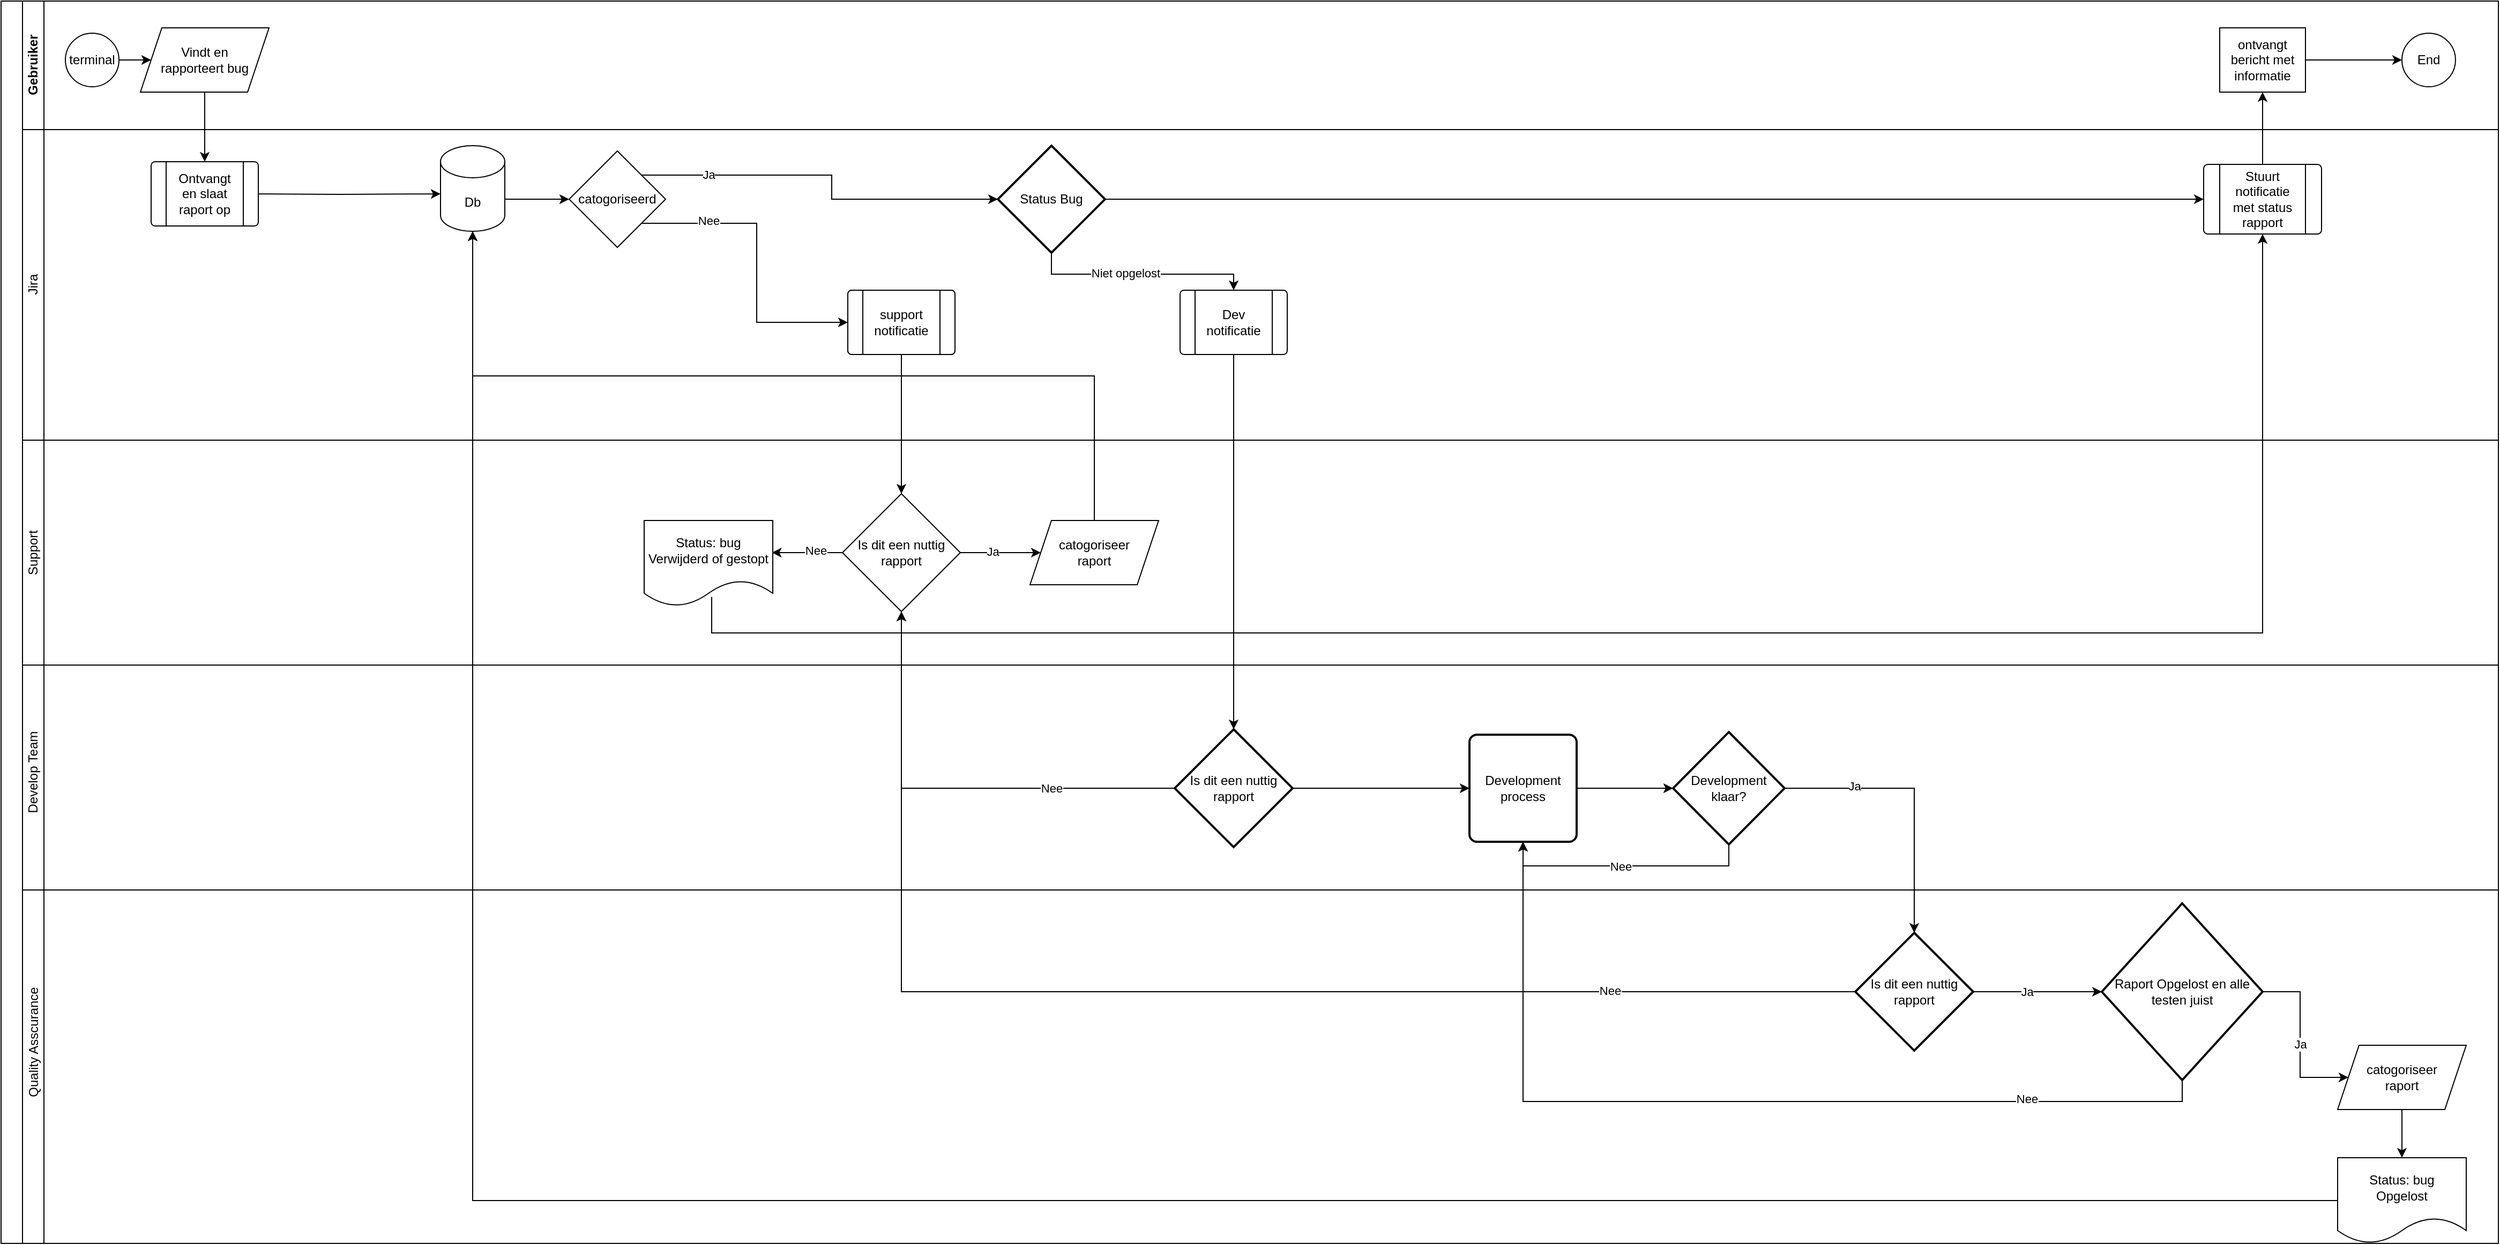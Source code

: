 <mxfile version="20.5.1" type="device"><diagram id="prtHgNgQTEPvFCAcTncT" name="Page-1"><mxGraphModel dx="3555" dy="1950" grid="1" gridSize="10" guides="1" tooltips="1" connect="1" arrows="1" fold="1" page="1" pageScale="1" pageWidth="827" pageHeight="1169" math="0" shadow="0"><root><mxCell id="0"/><mxCell id="1" parent="0"/><mxCell id="dNxyNK7c78bLwvsdeMH5-19" value="" style="swimlane;html=1;childLayout=stackLayout;resizeParent=1;resizeParentMax=0;horizontal=0;startSize=20;horizontalStack=0;" parent="1" vertex="1"><mxGeometry x="120" y="120" width="2330" height="1160" as="geometry"/></mxCell><mxCell id="wBILIugxf_-KiPwpXv4Y-53" style="edgeStyle=orthogonalEdgeStyle;rounded=0;orthogonalLoop=1;jettySize=auto;html=1;exitX=0.5;exitY=0;exitDx=0;exitDy=0;entryX=0.5;entryY=1;entryDx=0;entryDy=0;" edge="1" parent="dNxyNK7c78bLwvsdeMH5-19" source="wBILIugxf_-KiPwpXv4Y-51" target="wBILIugxf_-KiPwpXv4Y-36"><mxGeometry relative="1" as="geometry"/></mxCell><mxCell id="dNxyNK7c78bLwvsdeMH5-20" value="&lt;div&gt;Gebruiker&lt;/div&gt;" style="swimlane;html=1;startSize=20;horizontal=0;" parent="dNxyNK7c78bLwvsdeMH5-19" vertex="1"><mxGeometry x="20" width="2310" height="120" as="geometry"/></mxCell><mxCell id="dNxyNK7c78bLwvsdeMH5-25" value="" style="edgeStyle=orthogonalEdgeStyle;rounded=0;orthogonalLoop=1;jettySize=auto;html=1;" parent="dNxyNK7c78bLwvsdeMH5-20" source="dNxyNK7c78bLwvsdeMH5-23" edge="1"><mxGeometry relative="1" as="geometry"><mxPoint x="120" y="55" as="targetPoint"/></mxGeometry></mxCell><mxCell id="dNxyNK7c78bLwvsdeMH5-23" value="terminal" style="ellipse;whiteSpace=wrap;html=1;" parent="dNxyNK7c78bLwvsdeMH5-20" vertex="1"><mxGeometry x="40" y="30" width="50" height="50" as="geometry"/></mxCell><mxCell id="wBILIugxf_-KiPwpXv4Y-38" style="edgeStyle=orthogonalEdgeStyle;rounded=0;orthogonalLoop=1;jettySize=auto;html=1;" edge="1" parent="dNxyNK7c78bLwvsdeMH5-20" source="wBILIugxf_-KiPwpXv4Y-36" target="wBILIugxf_-KiPwpXv4Y-37"><mxGeometry relative="1" as="geometry"/></mxCell><mxCell id="wBILIugxf_-KiPwpXv4Y-36" value="ontvangt bericht met informatie" style="rounded=0;whiteSpace=wrap;html=1;fontFamily=Helvetica;fontSize=12;fontColor=#000000;align=center;" vertex="1" parent="dNxyNK7c78bLwvsdeMH5-20"><mxGeometry x="2050" y="25" width="80" height="60" as="geometry"/></mxCell><mxCell id="wBILIugxf_-KiPwpXv4Y-37" value="End" style="ellipse;whiteSpace=wrap;html=1;aspect=fixed;" vertex="1" parent="dNxyNK7c78bLwvsdeMH5-20"><mxGeometry x="2220" y="30" width="50" height="50" as="geometry"/></mxCell><mxCell id="wBILIugxf_-KiPwpXv4Y-39" value="&lt;div&gt;Vindt en &lt;br&gt;&lt;/div&gt;&lt;div&gt;rapporteert bug&lt;/div&gt;" style="shape=parallelogram;perimeter=parallelogramPerimeter;whiteSpace=wrap;html=1;fixedSize=1;" vertex="1" parent="dNxyNK7c78bLwvsdeMH5-20"><mxGeometry x="110" y="25" width="120" height="60" as="geometry"/></mxCell><mxCell id="dNxyNK7c78bLwvsdeMH5-21" value="Jira" style="swimlane;html=1;startSize=20;horizontal=0;fontStyle=0" parent="dNxyNK7c78bLwvsdeMH5-19" vertex="1"><mxGeometry x="20" y="120" width="2310" height="290" as="geometry"/></mxCell><mxCell id="dNxyNK7c78bLwvsdeMH5-29" value="" style="edgeStyle=orthogonalEdgeStyle;rounded=0;orthogonalLoop=1;jettySize=auto;html=1;endArrow=classic;endFill=1;entryX=0;entryY=0.563;entryDx=0;entryDy=0;entryPerimeter=0;" parent="dNxyNK7c78bLwvsdeMH5-21" target="wBILIugxf_-KiPwpXv4Y-22" edge="1"><mxGeometry relative="1" as="geometry"><mxPoint x="200" y="60" as="sourcePoint"/><mxPoint x="260" y="60" as="targetPoint"/></mxGeometry></mxCell><mxCell id="wBILIugxf_-KiPwpXv4Y-2" value="&lt;div style=&quot;line-height: 1.2;&quot; align=&quot;center&quot;&gt;&lt;br&gt;&lt;/div&gt;" style="verticalLabelPosition=bottom;verticalAlign=top;html=1;shape=process;whiteSpace=wrap;rounded=1;size=0.14;arcSize=6;" vertex="1" parent="dNxyNK7c78bLwvsdeMH5-21"><mxGeometry x="120" y="30" width="100" height="60" as="geometry"/></mxCell><mxCell id="wBILIugxf_-KiPwpXv4Y-21" value="Ontvangt en slaat raport op" style="text;html=1;strokeColor=none;fillColor=none;align=center;verticalAlign=middle;whiteSpace=wrap;rounded=0;" vertex="1" parent="dNxyNK7c78bLwvsdeMH5-21"><mxGeometry x="140" y="45" width="60" height="30" as="geometry"/></mxCell><mxCell id="wBILIugxf_-KiPwpXv4Y-28" style="edgeStyle=orthogonalEdgeStyle;rounded=0;orthogonalLoop=1;jettySize=auto;html=1;entryX=0;entryY=0.5;entryDx=0;entryDy=0;exitX=1;exitY=1;exitDx=0;exitDy=0;" edge="1" parent="dNxyNK7c78bLwvsdeMH5-21" source="wBILIugxf_-KiPwpXv4Y-87" target="wBILIugxf_-KiPwpXv4Y-26"><mxGeometry relative="1" as="geometry"><mxPoint x="700" y="60" as="sourcePoint"/></mxGeometry></mxCell><mxCell id="wBILIugxf_-KiPwpXv4Y-88" value="&lt;div&gt;Nee&lt;/div&gt;&lt;div&gt;&lt;br&gt;&lt;/div&gt;" style="edgeLabel;html=1;align=center;verticalAlign=middle;resizable=0;points=[];" vertex="1" connectable="0" parent="wBILIugxf_-KiPwpXv4Y-28"><mxGeometry x="-0.22" y="-2" relative="1" as="geometry"><mxPoint x="-43" y="1" as="offset"/></mxGeometry></mxCell><mxCell id="wBILIugxf_-KiPwpXv4Y-108" style="edgeStyle=orthogonalEdgeStyle;rounded=0;orthogonalLoop=1;jettySize=auto;html=1;entryX=0;entryY=0.5;entryDx=0;entryDy=0;" edge="1" parent="dNxyNK7c78bLwvsdeMH5-21" target="wBILIugxf_-KiPwpXv4Y-87"><mxGeometry relative="1" as="geometry"><mxPoint x="450" y="55" as="sourcePoint"/><Array as="points"><mxPoint x="450" y="65"/></Array></mxGeometry></mxCell><mxCell id="wBILIugxf_-KiPwpXv4Y-22" value="Db" style="shape=cylinder3;whiteSpace=wrap;html=1;boundedLbl=1;backgroundOutline=1;size=15;" vertex="1" parent="dNxyNK7c78bLwvsdeMH5-21"><mxGeometry x="390" y="15" width="60" height="80" as="geometry"/></mxCell><mxCell id="wBILIugxf_-KiPwpXv4Y-26" value="" style="verticalLabelPosition=bottom;verticalAlign=top;html=1;shape=process;whiteSpace=wrap;rounded=1;size=0.14;arcSize=6;" vertex="1" parent="dNxyNK7c78bLwvsdeMH5-21"><mxGeometry x="770" y="150" width="100" height="60" as="geometry"/></mxCell><mxCell id="wBILIugxf_-KiPwpXv4Y-27" value="support notificatie" style="text;html=1;strokeColor=none;fillColor=none;align=center;verticalAlign=middle;whiteSpace=wrap;rounded=0;" vertex="1" parent="dNxyNK7c78bLwvsdeMH5-21"><mxGeometry x="790" y="165" width="60" height="30" as="geometry"/></mxCell><mxCell id="wBILIugxf_-KiPwpXv4Y-51" value="" style="verticalLabelPosition=bottom;verticalAlign=top;html=1;shape=process;whiteSpace=wrap;rounded=1;size=0.14;arcSize=6;" vertex="1" parent="dNxyNK7c78bLwvsdeMH5-21"><mxGeometry x="2035" y="32.5" width="110" height="65" as="geometry"/></mxCell><mxCell id="wBILIugxf_-KiPwpXv4Y-52" value="Stuurt notificatie met status rapport" style="text;html=1;strokeColor=none;fillColor=none;align=center;verticalAlign=middle;whiteSpace=wrap;rounded=0;" vertex="1" parent="dNxyNK7c78bLwvsdeMH5-21"><mxGeometry x="2060" y="50" width="60" height="30" as="geometry"/></mxCell><mxCell id="wBILIugxf_-KiPwpXv4Y-103" style="edgeStyle=orthogonalEdgeStyle;rounded=0;orthogonalLoop=1;jettySize=auto;html=1;exitX=1;exitY=0;exitDx=0;exitDy=0;entryX=0;entryY=0.5;entryDx=0;entryDy=0;entryPerimeter=0;" edge="1" parent="dNxyNK7c78bLwvsdeMH5-21" source="wBILIugxf_-KiPwpXv4Y-87" target="wBILIugxf_-KiPwpXv4Y-200"><mxGeometry relative="1" as="geometry"><mxPoint x="995.043" y="42.957" as="targetPoint"/></mxGeometry></mxCell><mxCell id="wBILIugxf_-KiPwpXv4Y-199" value="Ja" style="edgeLabel;html=1;align=center;verticalAlign=middle;resizable=0;points=[];" vertex="1" connectable="0" parent="wBILIugxf_-KiPwpXv4Y-103"><mxGeometry x="-0.045" y="-1" relative="1" as="geometry"><mxPoint x="-107" y="-2" as="offset"/></mxGeometry></mxCell><mxCell id="wBILIugxf_-KiPwpXv4Y-87" value="catogoriseerd" style="rhombus;whiteSpace=wrap;html=1;" vertex="1" parent="dNxyNK7c78bLwvsdeMH5-21"><mxGeometry x="510" y="20" width="90" height="90" as="geometry"/></mxCell><mxCell id="wBILIugxf_-KiPwpXv4Y-106" value="" style="verticalLabelPosition=bottom;verticalAlign=top;html=1;shape=process;whiteSpace=wrap;rounded=1;size=0.14;arcSize=6;" vertex="1" parent="dNxyNK7c78bLwvsdeMH5-21"><mxGeometry x="1080" y="150" width="100" height="60" as="geometry"/></mxCell><mxCell id="wBILIugxf_-KiPwpXv4Y-107" value="Dev notificatie" style="text;html=1;strokeColor=none;fillColor=none;align=center;verticalAlign=middle;whiteSpace=wrap;rounded=0;" vertex="1" parent="dNxyNK7c78bLwvsdeMH5-21"><mxGeometry x="1100" y="165" width="60" height="30" as="geometry"/></mxCell><mxCell id="wBILIugxf_-KiPwpXv4Y-202" style="edgeStyle=orthogonalEdgeStyle;rounded=0;orthogonalLoop=1;jettySize=auto;html=1;exitX=0.5;exitY=1;exitDx=0;exitDy=0;exitPerimeter=0;entryX=0.5;entryY=0;entryDx=0;entryDy=0;" edge="1" parent="dNxyNK7c78bLwvsdeMH5-21" source="wBILIugxf_-KiPwpXv4Y-200" target="wBILIugxf_-KiPwpXv4Y-106"><mxGeometry relative="1" as="geometry"><Array as="points"><mxPoint x="960" y="135"/><mxPoint x="1130" y="135"/></Array></mxGeometry></mxCell><mxCell id="wBILIugxf_-KiPwpXv4Y-203" value="Niet opgelost" style="edgeLabel;html=1;align=center;verticalAlign=middle;resizable=0;points=[];" vertex="1" connectable="0" parent="wBILIugxf_-KiPwpXv4Y-202"><mxGeometry x="-0.379" relative="1" as="geometry"><mxPoint x="25" y="-1" as="offset"/></mxGeometry></mxCell><mxCell id="wBILIugxf_-KiPwpXv4Y-207" style="edgeStyle=orthogonalEdgeStyle;rounded=0;orthogonalLoop=1;jettySize=auto;html=1;exitX=1;exitY=0.5;exitDx=0;exitDy=0;exitPerimeter=0;entryX=0;entryY=0.5;entryDx=0;entryDy=0;" edge="1" parent="dNxyNK7c78bLwvsdeMH5-21" source="wBILIugxf_-KiPwpXv4Y-200" target="wBILIugxf_-KiPwpXv4Y-51"><mxGeometry relative="1" as="geometry"><mxPoint x="1870" y="60" as="targetPoint"/><Array as="points"><mxPoint x="1970" y="65"/><mxPoint x="1970" y="65"/></Array></mxGeometry></mxCell><mxCell id="wBILIugxf_-KiPwpXv4Y-200" value="Status Bug" style="strokeWidth=2;html=1;shape=mxgraph.flowchart.decision;whiteSpace=wrap;" vertex="1" parent="dNxyNK7c78bLwvsdeMH5-21"><mxGeometry x="910" y="15" width="100" height="100" as="geometry"/></mxCell><mxCell id="dNxyNK7c78bLwvsdeMH5-22" value="" style="swimlane;html=1;startSize=20;horizontal=0;" parent="dNxyNK7c78bLwvsdeMH5-19" vertex="1"><mxGeometry x="20" y="410" width="2310" height="750" as="geometry"/></mxCell><mxCell id="wBILIugxf_-KiPwpXv4Y-50" style="edgeStyle=orthogonalEdgeStyle;rounded=0;orthogonalLoop=1;jettySize=auto;html=1;exitX=0;exitY=0.5;exitDx=0;exitDy=0;entryX=0.993;entryY=0.375;entryDx=0;entryDy=0;entryPerimeter=0;" edge="1" parent="dNxyNK7c78bLwvsdeMH5-22" source="wBILIugxf_-KiPwpXv4Y-29" target="wBILIugxf_-KiPwpXv4Y-49"><mxGeometry relative="1" as="geometry"/></mxCell><mxCell id="wBILIugxf_-KiPwpXv4Y-55" value="Nee" style="edgeLabel;html=1;align=center;verticalAlign=middle;resizable=0;points=[];" vertex="1" connectable="0" parent="wBILIugxf_-KiPwpXv4Y-50"><mxGeometry x="-0.219" y="-2" relative="1" as="geometry"><mxPoint as="offset"/></mxGeometry></mxCell><mxCell id="wBILIugxf_-KiPwpXv4Y-57" style="edgeStyle=orthogonalEdgeStyle;rounded=0;orthogonalLoop=1;jettySize=auto;html=1;exitX=1;exitY=0.5;exitDx=0;exitDy=0;entryX=0;entryY=0.5;entryDx=0;entryDy=0;" edge="1" parent="dNxyNK7c78bLwvsdeMH5-22" source="wBILIugxf_-KiPwpXv4Y-29" target="wBILIugxf_-KiPwpXv4Y-56"><mxGeometry relative="1" as="geometry"/></mxCell><mxCell id="wBILIugxf_-KiPwpXv4Y-62" value="Ja" style="edgeLabel;html=1;align=center;verticalAlign=middle;resizable=0;points=[];" vertex="1" connectable="0" parent="wBILIugxf_-KiPwpXv4Y-57"><mxGeometry x="-0.215" y="-1" relative="1" as="geometry"><mxPoint y="-2" as="offset"/></mxGeometry></mxCell><mxCell id="wBILIugxf_-KiPwpXv4Y-29" value="Is dit een nuttig rapport" style="rhombus;whiteSpace=wrap;html=1;" vertex="1" parent="dNxyNK7c78bLwvsdeMH5-22"><mxGeometry x="765" y="50" width="110" height="110" as="geometry"/></mxCell><mxCell id="wBILIugxf_-KiPwpXv4Y-49" value="Status: bug Verwijderd of gestopt" style="shape=document;whiteSpace=wrap;html=1;boundedLbl=1;" vertex="1" parent="dNxyNK7c78bLwvsdeMH5-22"><mxGeometry x="580" y="75" width="120" height="80" as="geometry"/></mxCell><mxCell id="wBILIugxf_-KiPwpXv4Y-56" value="&lt;div&gt;catogoriseer &lt;br&gt;&lt;/div&gt;&lt;div&gt;raport&lt;/div&gt;" style="shape=parallelogram;perimeter=parallelogramPerimeter;whiteSpace=wrap;html=1;fixedSize=1;" vertex="1" parent="dNxyNK7c78bLwvsdeMH5-22"><mxGeometry x="940" y="75" width="120" height="60" as="geometry"/></mxCell><mxCell id="wBILIugxf_-KiPwpXv4Y-146" value="" style="swimlane;html=1;startSize=20;horizontal=0;" vertex="1" parent="dNxyNK7c78bLwvsdeMH5-22"><mxGeometry y="210" width="2310" height="540" as="geometry"/></mxCell><mxCell id="wBILIugxf_-KiPwpXv4Y-164" style="edgeStyle=orthogonalEdgeStyle;rounded=0;orthogonalLoop=1;jettySize=auto;html=1;exitX=1;exitY=0.5;exitDx=0;exitDy=0;exitPerimeter=0;entryX=0;entryY=0.5;entryDx=0;entryDy=0;" edge="1" parent="wBILIugxf_-KiPwpXv4Y-146" source="wBILIugxf_-KiPwpXv4Y-157" target="wBILIugxf_-KiPwpXv4Y-160"><mxGeometry relative="1" as="geometry"/></mxCell><mxCell id="wBILIugxf_-KiPwpXv4Y-157" value="Is dit een nuttig rapport" style="strokeWidth=2;html=1;shape=mxgraph.flowchart.decision;whiteSpace=wrap;" vertex="1" parent="wBILIugxf_-KiPwpXv4Y-146"><mxGeometry x="1075" y="60" width="110" height="110" as="geometry"/></mxCell><mxCell id="wBILIugxf_-KiPwpXv4Y-166" style="edgeStyle=orthogonalEdgeStyle;rounded=0;orthogonalLoop=1;jettySize=auto;html=1;exitX=1;exitY=0.5;exitDx=0;exitDy=0;entryX=0;entryY=0.5;entryDx=0;entryDy=0;entryPerimeter=0;" edge="1" parent="wBILIugxf_-KiPwpXv4Y-146" source="wBILIugxf_-KiPwpXv4Y-160" target="wBILIugxf_-KiPwpXv4Y-165"><mxGeometry relative="1" as="geometry"/></mxCell><mxCell id="wBILIugxf_-KiPwpXv4Y-160" value="Development process" style="rounded=1;whiteSpace=wrap;html=1;absoluteArcSize=1;arcSize=14;strokeWidth=2;" vertex="1" parent="wBILIugxf_-KiPwpXv4Y-146"><mxGeometry x="1350" y="65" width="100" height="100" as="geometry"/></mxCell><mxCell id="wBILIugxf_-KiPwpXv4Y-167" style="edgeStyle=orthogonalEdgeStyle;rounded=0;orthogonalLoop=1;jettySize=auto;html=1;exitX=0.5;exitY=1;exitDx=0;exitDy=0;exitPerimeter=0;entryX=0.5;entryY=1;entryDx=0;entryDy=0;" edge="1" parent="wBILIugxf_-KiPwpXv4Y-146" source="wBILIugxf_-KiPwpXv4Y-165" target="wBILIugxf_-KiPwpXv4Y-160"><mxGeometry relative="1" as="geometry"/></mxCell><mxCell id="wBILIugxf_-KiPwpXv4Y-175" value="Nee" style="edgeLabel;html=1;align=center;verticalAlign=middle;resizable=0;points=[];" vertex="1" connectable="0" parent="wBILIugxf_-KiPwpXv4Y-167"><mxGeometry x="0.154" relative="1" as="geometry"><mxPoint x="14" as="offset"/></mxGeometry></mxCell><mxCell id="wBILIugxf_-KiPwpXv4Y-177" style="edgeStyle=orthogonalEdgeStyle;rounded=0;orthogonalLoop=1;jettySize=auto;html=1;exitX=1;exitY=0.5;exitDx=0;exitDy=0;exitPerimeter=0;entryX=0.5;entryY=0;entryDx=0;entryDy=0;entryPerimeter=0;" edge="1" parent="wBILIugxf_-KiPwpXv4Y-146" source="wBILIugxf_-KiPwpXv4Y-165" target="wBILIugxf_-KiPwpXv4Y-245"><mxGeometry relative="1" as="geometry"/></mxCell><mxCell id="wBILIugxf_-KiPwpXv4Y-178" value="Ja" style="edgeLabel;html=1;align=center;verticalAlign=middle;resizable=0;points=[];" vertex="1" connectable="0" parent="wBILIugxf_-KiPwpXv4Y-177"><mxGeometry x="-0.866" y="-1" relative="1" as="geometry"><mxPoint x="48" y="-3" as="offset"/></mxGeometry></mxCell><mxCell id="wBILIugxf_-KiPwpXv4Y-165" value="Development klaar?" style="strokeWidth=2;html=1;shape=mxgraph.flowchart.decision;whiteSpace=wrap;" vertex="1" parent="wBILIugxf_-KiPwpXv4Y-146"><mxGeometry x="1540" y="62.5" width="104" height="105" as="geometry"/></mxCell><mxCell id="wBILIugxf_-KiPwpXv4Y-168" value="" style="swimlane;html=1;startSize=20;horizontal=0;" vertex="1" parent="wBILIugxf_-KiPwpXv4Y-146"><mxGeometry y="210" width="2310" height="330" as="geometry"/></mxCell><mxCell id="wBILIugxf_-KiPwpXv4Y-196" style="edgeStyle=orthogonalEdgeStyle;rounded=0;orthogonalLoop=1;jettySize=auto;html=1;exitX=1;exitY=0.5;exitDx=0;exitDy=0;exitPerimeter=0;entryX=0;entryY=0.5;entryDx=0;entryDy=0;" edge="1" parent="wBILIugxf_-KiPwpXv4Y-168" source="wBILIugxf_-KiPwpXv4Y-176" target="wBILIugxf_-KiPwpXv4Y-194"><mxGeometry relative="1" as="geometry"/></mxCell><mxCell id="wBILIugxf_-KiPwpXv4Y-248" value="Ja" style="edgeLabel;html=1;align=center;verticalAlign=middle;resizable=0;points=[];" vertex="1" connectable="0" parent="wBILIugxf_-KiPwpXv4Y-196"><mxGeometry x="0.043" relative="1" as="geometry"><mxPoint as="offset"/></mxGeometry></mxCell><mxCell id="wBILIugxf_-KiPwpXv4Y-176" value="Raport Opgelost en alle testen juist" style="strokeWidth=2;html=1;shape=mxgraph.flowchart.decision;whiteSpace=wrap;" vertex="1" parent="wBILIugxf_-KiPwpXv4Y-168"><mxGeometry x="1940" y="12.5" width="150" height="165" as="geometry"/></mxCell><mxCell id="wBILIugxf_-KiPwpXv4Y-197" value="" style="edgeStyle=orthogonalEdgeStyle;rounded=0;orthogonalLoop=1;jettySize=auto;html=1;" edge="1" parent="wBILIugxf_-KiPwpXv4Y-168" source="wBILIugxf_-KiPwpXv4Y-194" target="wBILIugxf_-KiPwpXv4Y-195"><mxGeometry relative="1" as="geometry"/></mxCell><mxCell id="wBILIugxf_-KiPwpXv4Y-194" value="&lt;div&gt;catogoriseer &lt;br&gt;&lt;/div&gt;&lt;div&gt;raport&lt;/div&gt;" style="shape=parallelogram;perimeter=parallelogramPerimeter;whiteSpace=wrap;html=1;fixedSize=1;" vertex="1" parent="wBILIugxf_-KiPwpXv4Y-168"><mxGeometry x="2160" y="145" width="120" height="60" as="geometry"/></mxCell><mxCell id="wBILIugxf_-KiPwpXv4Y-195" value="&lt;div&gt;Status: bug &lt;br&gt;&lt;/div&gt;&lt;div&gt;Opgelost&lt;br&gt;&lt;/div&gt;" style="shape=document;whiteSpace=wrap;html=1;boundedLbl=1;" vertex="1" parent="wBILIugxf_-KiPwpXv4Y-168"><mxGeometry x="2160" y="250" width="120" height="80" as="geometry"/></mxCell><mxCell id="wBILIugxf_-KiPwpXv4Y-244" value="Quality Asscurance" style="text;html=1;strokeColor=none;fillColor=none;align=center;verticalAlign=middle;whiteSpace=wrap;rounded=0;rotation=-90;" vertex="1" parent="wBILIugxf_-KiPwpXv4Y-168"><mxGeometry x="-57.5" y="127.5" width="135" height="30" as="geometry"/></mxCell><mxCell id="wBILIugxf_-KiPwpXv4Y-246" style="edgeStyle=orthogonalEdgeStyle;rounded=0;orthogonalLoop=1;jettySize=auto;html=1;exitX=1;exitY=0.5;exitDx=0;exitDy=0;exitPerimeter=0;entryX=0;entryY=0.5;entryDx=0;entryDy=0;entryPerimeter=0;" edge="1" parent="wBILIugxf_-KiPwpXv4Y-168" source="wBILIugxf_-KiPwpXv4Y-245" target="wBILIugxf_-KiPwpXv4Y-176"><mxGeometry relative="1" as="geometry"/></mxCell><mxCell id="wBILIugxf_-KiPwpXv4Y-247" value="Ja" style="edgeLabel;html=1;align=center;verticalAlign=middle;resizable=0;points=[];" vertex="1" connectable="0" parent="wBILIugxf_-KiPwpXv4Y-246"><mxGeometry x="-0.167" y="-3" relative="1" as="geometry"><mxPoint y="-3" as="offset"/></mxGeometry></mxCell><mxCell id="wBILIugxf_-KiPwpXv4Y-245" value="Is dit een nuttig rapport" style="strokeWidth=2;html=1;shape=mxgraph.flowchart.decision;whiteSpace=wrap;" vertex="1" parent="wBILIugxf_-KiPwpXv4Y-168"><mxGeometry x="1710" y="40" width="110" height="110" as="geometry"/></mxCell><mxCell id="wBILIugxf_-KiPwpXv4Y-242" value="Develop Team" style="text;html=1;strokeColor=none;fillColor=none;align=center;verticalAlign=middle;whiteSpace=wrap;rounded=0;rotation=-90;" vertex="1" parent="wBILIugxf_-KiPwpXv4Y-146"><mxGeometry x="-35" y="85" width="90" height="30" as="geometry"/></mxCell><mxCell id="wBILIugxf_-KiPwpXv4Y-249" style="edgeStyle=orthogonalEdgeStyle;rounded=0;orthogonalLoop=1;jettySize=auto;html=1;exitX=0.5;exitY=1;exitDx=0;exitDy=0;exitPerimeter=0;entryX=0.5;entryY=1;entryDx=0;entryDy=0;" edge="1" parent="wBILIugxf_-KiPwpXv4Y-146" source="wBILIugxf_-KiPwpXv4Y-176" target="wBILIugxf_-KiPwpXv4Y-160"><mxGeometry relative="1" as="geometry"/></mxCell><mxCell id="wBILIugxf_-KiPwpXv4Y-250" value="Nee" style="edgeLabel;html=1;align=center;verticalAlign=middle;resizable=0;points=[];" vertex="1" connectable="0" parent="wBILIugxf_-KiPwpXv4Y-249"><mxGeometry x="-0.642" y="-3" relative="1" as="geometry"><mxPoint x="-8" as="offset"/></mxGeometry></mxCell><mxCell id="wBILIugxf_-KiPwpXv4Y-158" style="edgeStyle=orthogonalEdgeStyle;rounded=0;orthogonalLoop=1;jettySize=auto;html=1;entryX=0.5;entryY=1;entryDx=0;entryDy=0;" edge="1" parent="dNxyNK7c78bLwvsdeMH5-22" source="wBILIugxf_-KiPwpXv4Y-157" target="wBILIugxf_-KiPwpXv4Y-29"><mxGeometry relative="1" as="geometry"/></mxCell><mxCell id="wBILIugxf_-KiPwpXv4Y-159" value="Nee" style="edgeLabel;html=1;align=center;verticalAlign=middle;resizable=0;points=[];" vertex="1" connectable="0" parent="wBILIugxf_-KiPwpXv4Y-158"><mxGeometry x="-0.62" y="3" relative="1" as="geometry"><mxPoint x="-35" y="-3" as="offset"/></mxGeometry></mxCell><mxCell id="wBILIugxf_-KiPwpXv4Y-212" value="&lt;div&gt;Support&lt;/div&gt;" style="text;html=1;strokeColor=none;fillColor=none;align=center;verticalAlign=middle;whiteSpace=wrap;rounded=0;rotation=-90;" vertex="1" parent="dNxyNK7c78bLwvsdeMH5-22"><mxGeometry x="-20" y="90" width="60" height="30" as="geometry"/></mxCell><mxCell id="wBILIugxf_-KiPwpXv4Y-191" style="edgeStyle=orthogonalEdgeStyle;rounded=0;orthogonalLoop=1;jettySize=auto;html=1;exitX=0;exitY=0.5;exitDx=0;exitDy=0;exitPerimeter=0;entryX=0.5;entryY=1;entryDx=0;entryDy=0;" edge="1" parent="dNxyNK7c78bLwvsdeMH5-22" source="wBILIugxf_-KiPwpXv4Y-245" target="wBILIugxf_-KiPwpXv4Y-29"><mxGeometry relative="1" as="geometry"><mxPoint x="650" y="490" as="targetPoint"/></mxGeometry></mxCell><mxCell id="wBILIugxf_-KiPwpXv4Y-192" value="Nee" style="edgeLabel;html=1;align=center;verticalAlign=middle;resizable=0;points=[];" vertex="1" connectable="0" parent="wBILIugxf_-KiPwpXv4Y-191"><mxGeometry x="-0.632" y="-1" relative="1" as="geometry"><mxPoint as="offset"/></mxGeometry></mxCell><mxCell id="wBILIugxf_-KiPwpXv4Y-30" style="edgeStyle=orthogonalEdgeStyle;rounded=0;orthogonalLoop=1;jettySize=auto;html=1;exitX=0.5;exitY=1;exitDx=0;exitDy=0;entryX=0.5;entryY=0;entryDx=0;entryDy=0;" edge="1" parent="dNxyNK7c78bLwvsdeMH5-19" source="wBILIugxf_-KiPwpXv4Y-26" target="wBILIugxf_-KiPwpXv4Y-29"><mxGeometry relative="1" as="geometry"/></mxCell><mxCell id="wBILIugxf_-KiPwpXv4Y-40" style="edgeStyle=orthogonalEdgeStyle;rounded=0;orthogonalLoop=1;jettySize=auto;html=1;exitX=0.5;exitY=1;exitDx=0;exitDy=0;entryX=0.5;entryY=0;entryDx=0;entryDy=0;" edge="1" parent="dNxyNK7c78bLwvsdeMH5-19" source="wBILIugxf_-KiPwpXv4Y-39" target="wBILIugxf_-KiPwpXv4Y-2"><mxGeometry relative="1" as="geometry"/></mxCell><mxCell id="wBILIugxf_-KiPwpXv4Y-54" style="edgeStyle=orthogonalEdgeStyle;rounded=0;orthogonalLoop=1;jettySize=auto;html=1;entryX=0.5;entryY=1;entryDx=0;entryDy=0;exitX=0.525;exitY=0.892;exitDx=0;exitDy=0;exitPerimeter=0;" edge="1" parent="dNxyNK7c78bLwvsdeMH5-19" source="wBILIugxf_-KiPwpXv4Y-49" target="wBILIugxf_-KiPwpXv4Y-51"><mxGeometry relative="1" as="geometry"><Array as="points"><mxPoint x="663" y="590"/><mxPoint x="2110" y="590"/></Array></mxGeometry></mxCell><mxCell id="wBILIugxf_-KiPwpXv4Y-60" style="edgeStyle=orthogonalEdgeStyle;rounded=0;orthogonalLoop=1;jettySize=auto;html=1;exitX=0.5;exitY=0;exitDx=0;exitDy=0;entryX=0.5;entryY=1;entryDx=0;entryDy=0;entryPerimeter=0;" edge="1" parent="dNxyNK7c78bLwvsdeMH5-19" source="wBILIugxf_-KiPwpXv4Y-56" target="wBILIugxf_-KiPwpXv4Y-22"><mxGeometry relative="1" as="geometry"/></mxCell><mxCell id="wBILIugxf_-KiPwpXv4Y-155" style="edgeStyle=orthogonalEdgeStyle;rounded=0;orthogonalLoop=1;jettySize=auto;html=1;exitX=0.5;exitY=1;exitDx=0;exitDy=0;entryX=0.5;entryY=0;entryDx=0;entryDy=0;entryPerimeter=0;" edge="1" parent="dNxyNK7c78bLwvsdeMH5-19" source="wBILIugxf_-KiPwpXv4Y-106" target="wBILIugxf_-KiPwpXv4Y-157"><mxGeometry relative="1" as="geometry"><mxPoint x="1150" y="675" as="targetPoint"/></mxGeometry></mxCell><mxCell id="wBILIugxf_-KiPwpXv4Y-198" style="edgeStyle=orthogonalEdgeStyle;rounded=0;orthogonalLoop=1;jettySize=auto;html=1;exitX=0;exitY=0.5;exitDx=0;exitDy=0;entryX=0.5;entryY=1;entryDx=0;entryDy=0;entryPerimeter=0;" edge="1" parent="dNxyNK7c78bLwvsdeMH5-19" source="wBILIugxf_-KiPwpXv4Y-195" target="wBILIugxf_-KiPwpXv4Y-22"><mxGeometry relative="1" as="geometry"/></mxCell><mxCell id="wBILIugxf_-KiPwpXv4Y-104" value="" style="verticalLabelPosition=bottom;verticalAlign=top;html=1;shape=process;whiteSpace=wrap;rounded=1;size=0.14;arcSize=6;" vertex="1" parent="1"><mxGeometry x="910" y="390" width="100" height="60" as="geometry"/></mxCell><mxCell id="wBILIugxf_-KiPwpXv4Y-105" value="support notificatie" style="text;html=1;strokeColor=none;fillColor=none;align=center;verticalAlign=middle;whiteSpace=wrap;rounded=0;" vertex="1" parent="1"><mxGeometry x="930" y="405" width="60" height="30" as="geometry"/></mxCell></root></mxGraphModel></diagram></mxfile>